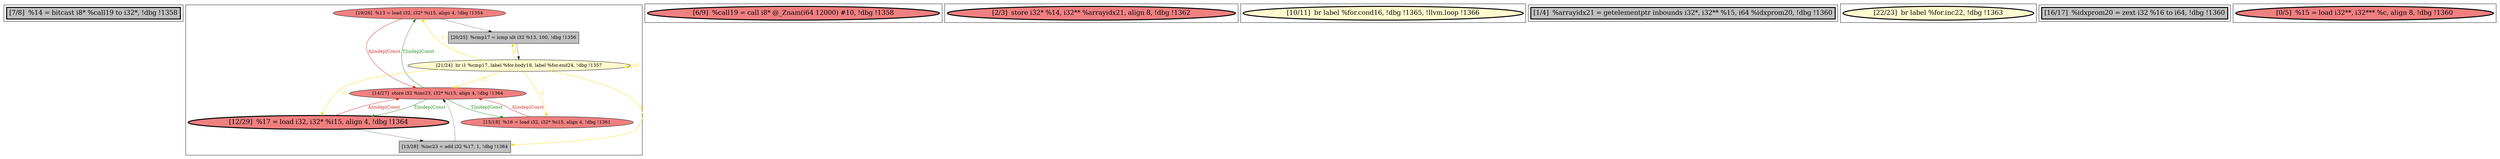
digraph G {





subgraph cluster8 {


node7542 [penwidth=3.0,fontsize=20,fillcolor=grey,label="[7/8]  %14 = bitcast i8* %call19 to i32*, !dbg !1358",shape=rectangle,style=filled ]



}

subgraph cluster7 {


node7541 [fillcolor=lightcoral,label="[19/26]  %13 = load i32, i32* %i15, align 4, !dbg !1354",shape=ellipse,style=filled ]
node7536 [fillcolor=lightcoral,label="[14/27]  store i32 %inc23, i32* %i15, align 4, !dbg !1364",shape=ellipse,style=filled ]
node7540 [fillcolor=grey,label="[13/28]  %inc23 = add i32 %17, 1, !dbg !1364",shape=rectangle,style=filled ]
node7535 [fillcolor=lightcoral,label="[15/18]  %16 = load i32, i32* %i15, align 4, !dbg !1361",shape=ellipse,style=filled ]
node7537 [penwidth=3.0,fontsize=20,fillcolor=lightcoral,label="[12/29]  %17 = load i32, i32* %i15, align 4, !dbg !1364",shape=ellipse,style=filled ]
node7538 [fillcolor=lemonchiffon,label="[21/24]  br i1 %cmp17, label %for.body18, label %for.end24, !dbg !1357",shape=ellipse,style=filled ]
node7539 [fillcolor=grey,label="[20/25]  %cmp17 = icmp ult i32 %13, 100, !dbg !1356",shape=rectangle,style=filled ]

node7538->node7541 [style=solid,color=gold,label="C",penwidth=1.0,fontcolor=gold ]
node7536->node7541 [style=solid,color=forestgreen,label="T|indep|Const",penwidth=1.0,fontcolor=forestgreen ]
node7541->node7539 [style=solid,color=black,label="",penwidth=0.5,fontcolor=black ]
node7536->node7535 [style=solid,color=forestgreen,label="T|indep|Const",penwidth=1.0,fontcolor=forestgreen ]
node7541->node7536 [style=solid,color=firebrick3,label="A|indep|Const",penwidth=1.0,fontcolor=firebrick3 ]
node7539->node7538 [style=solid,color=black,label="",penwidth=0.5,fontcolor=black ]
node7535->node7536 [style=solid,color=firebrick3,label="A|indep|Const",penwidth=1.0,fontcolor=firebrick3 ]
node7538->node7538 [style=solid,color=gold,label="C",penwidth=1.0,fontcolor=gold ]
node7537->node7540 [style=solid,color=black,label="",penwidth=0.5,fontcolor=black ]
node7537->node7536 [style=solid,color=firebrick3,label="A|indep|Const",penwidth=1.0,fontcolor=firebrick3 ]
node7536->node7537 [style=solid,color=forestgreen,label="T|indep|Const",penwidth=1.0,fontcolor=forestgreen ]
node7540->node7536 [style=solid,color=black,label="",penwidth=0.5,fontcolor=black ]
node7538->node7536 [style=solid,color=gold,label="C",penwidth=1.0,fontcolor=gold ]
node7538->node7537 [style=solid,color=gold,label="C",penwidth=1.0,fontcolor=gold ]
node7538->node7535 [style=solid,color=gold,label="C",penwidth=1.0,fontcolor=gold ]
node7538->node7539 [style=solid,color=gold,label="C",penwidth=1.0,fontcolor=gold ]
node7538->node7540 [style=solid,color=gold,label="C",penwidth=1.0,fontcolor=gold ]


}

subgraph cluster6 {


node7534 [penwidth=3.0,fontsize=20,fillcolor=lightcoral,label="[6/9]  %call19 = call i8* @_Znam(i64 12000) #10, !dbg !1358",shape=ellipse,style=filled ]



}

subgraph cluster0 {


node7528 [penwidth=3.0,fontsize=20,fillcolor=lightcoral,label="[2/3]  store i32* %14, i32** %arrayidx21, align 8, !dbg !1362",shape=ellipse,style=filled ]



}

subgraph cluster5 {


node7533 [penwidth=3.0,fontsize=20,fillcolor=lemonchiffon,label="[10/11]  br label %for.cond16, !dbg !1365, !llvm.loop !1366",shape=ellipse,style=filled ]



}

subgraph cluster1 {


node7529 [penwidth=3.0,fontsize=20,fillcolor=grey,label="[1/4]  %arrayidx21 = getelementptr inbounds i32*, i32** %15, i64 %idxprom20, !dbg !1360",shape=rectangle,style=filled ]



}

subgraph cluster2 {


node7530 [penwidth=3.0,fontsize=20,fillcolor=lemonchiffon,label="[22/23]  br label %for.inc22, !dbg !1363",shape=ellipse,style=filled ]



}

subgraph cluster3 {


node7531 [penwidth=3.0,fontsize=20,fillcolor=grey,label="[16/17]  %idxprom20 = zext i32 %16 to i64, !dbg !1360",shape=rectangle,style=filled ]



}

subgraph cluster4 {


node7532 [penwidth=3.0,fontsize=20,fillcolor=lightcoral,label="[0/5]  %15 = load i32**, i32*** %c, align 8, !dbg !1360",shape=ellipse,style=filled ]



}

}
